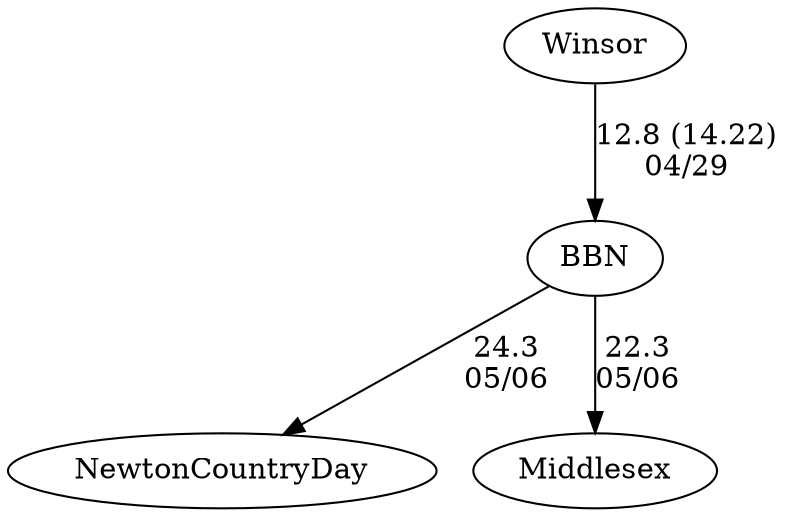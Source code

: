 digraph girls5foursBBN {NewtonCountryDay [URL="girls5foursBBNNewtonCountryDay.html"];Winsor [URL="girls5foursBBNWinsor.html"];BBN [URL="girls5foursBBNBBN.html"];Middlesex [URL="girls5foursBBNMiddlesex.html"];BBN -> Middlesex[label="22.3
05/06", weight="78", tooltip="NEIRA Girls Fours,Middlesex , BBN, NCDS			
Distance: 1500 Conditions: Slight Head wind, that lessened as races went on, some current and water level dropped during races
THanks to BBN and NCDS for racing on a sunny day on the Concord River Comments: Race order, 6,5,2,4,3,1 6th had breakage and a restart, and some missed buoys 
 2nd boats had a delay due to an ill athlete
3rd boat missed a buoy and crossed in front of another crew, but ahead enough to not interfere in progress of that crew, so margin would be less but result not
5,3,2,4 started over the line, 4ht a full length
2 and First had some close oar clashes, but nothing that stopped a boat.
None", URL="http://www.row2k.com/results/resultspage.cfm?UID=1D33A387C25F1B12AA6911D5D7B24BBA&cat=1", random="random"]; 
BBN -> NewtonCountryDay[label="24.3
05/06", weight="76", tooltip="NEIRA Girls Fours,Middlesex , BBN, NCDS			
Distance: 1500 Conditions: Slight Head wind, that lessened as races went on, some current and water level dropped during races
THanks to BBN and NCDS for racing on a sunny day on the Concord River Comments: Race order, 6,5,2,4,3,1 6th had breakage and a restart, and some missed buoys 
 2nd boats had a delay due to an ill athlete
3rd boat missed a buoy and crossed in front of another crew, but ahead enough to not interfere in progress of that crew, so margin would be less but result not
5,3,2,4 started over the line, 4ht a full length
2 and First had some close oar clashes, but nothing that stopped a boat.
None", URL="http://www.row2k.com/results/resultspage.cfm?UID=1D33A387C25F1B12AA6911D5D7B24BBA&cat=1", random="random"]; 
Winsor -> BBN[label="12.8 (14.22)
04/29", weight="88", tooltip="NEIRA Girls Fours,Winsor, Hopkins, BB&N hosted			
Distance: 1350 M Conditions: Light crossing head wind at the start, stayed consistant for all races Comments: A good day of racing by all teams
The 5th boat race was in 8's with Winsor and BB&N
None", URL="http://www.row2k.com/results/resultspage.cfm?UID=3D42D5691D124763C3D808E65A5EEBFB&cat=1", random="random"]}